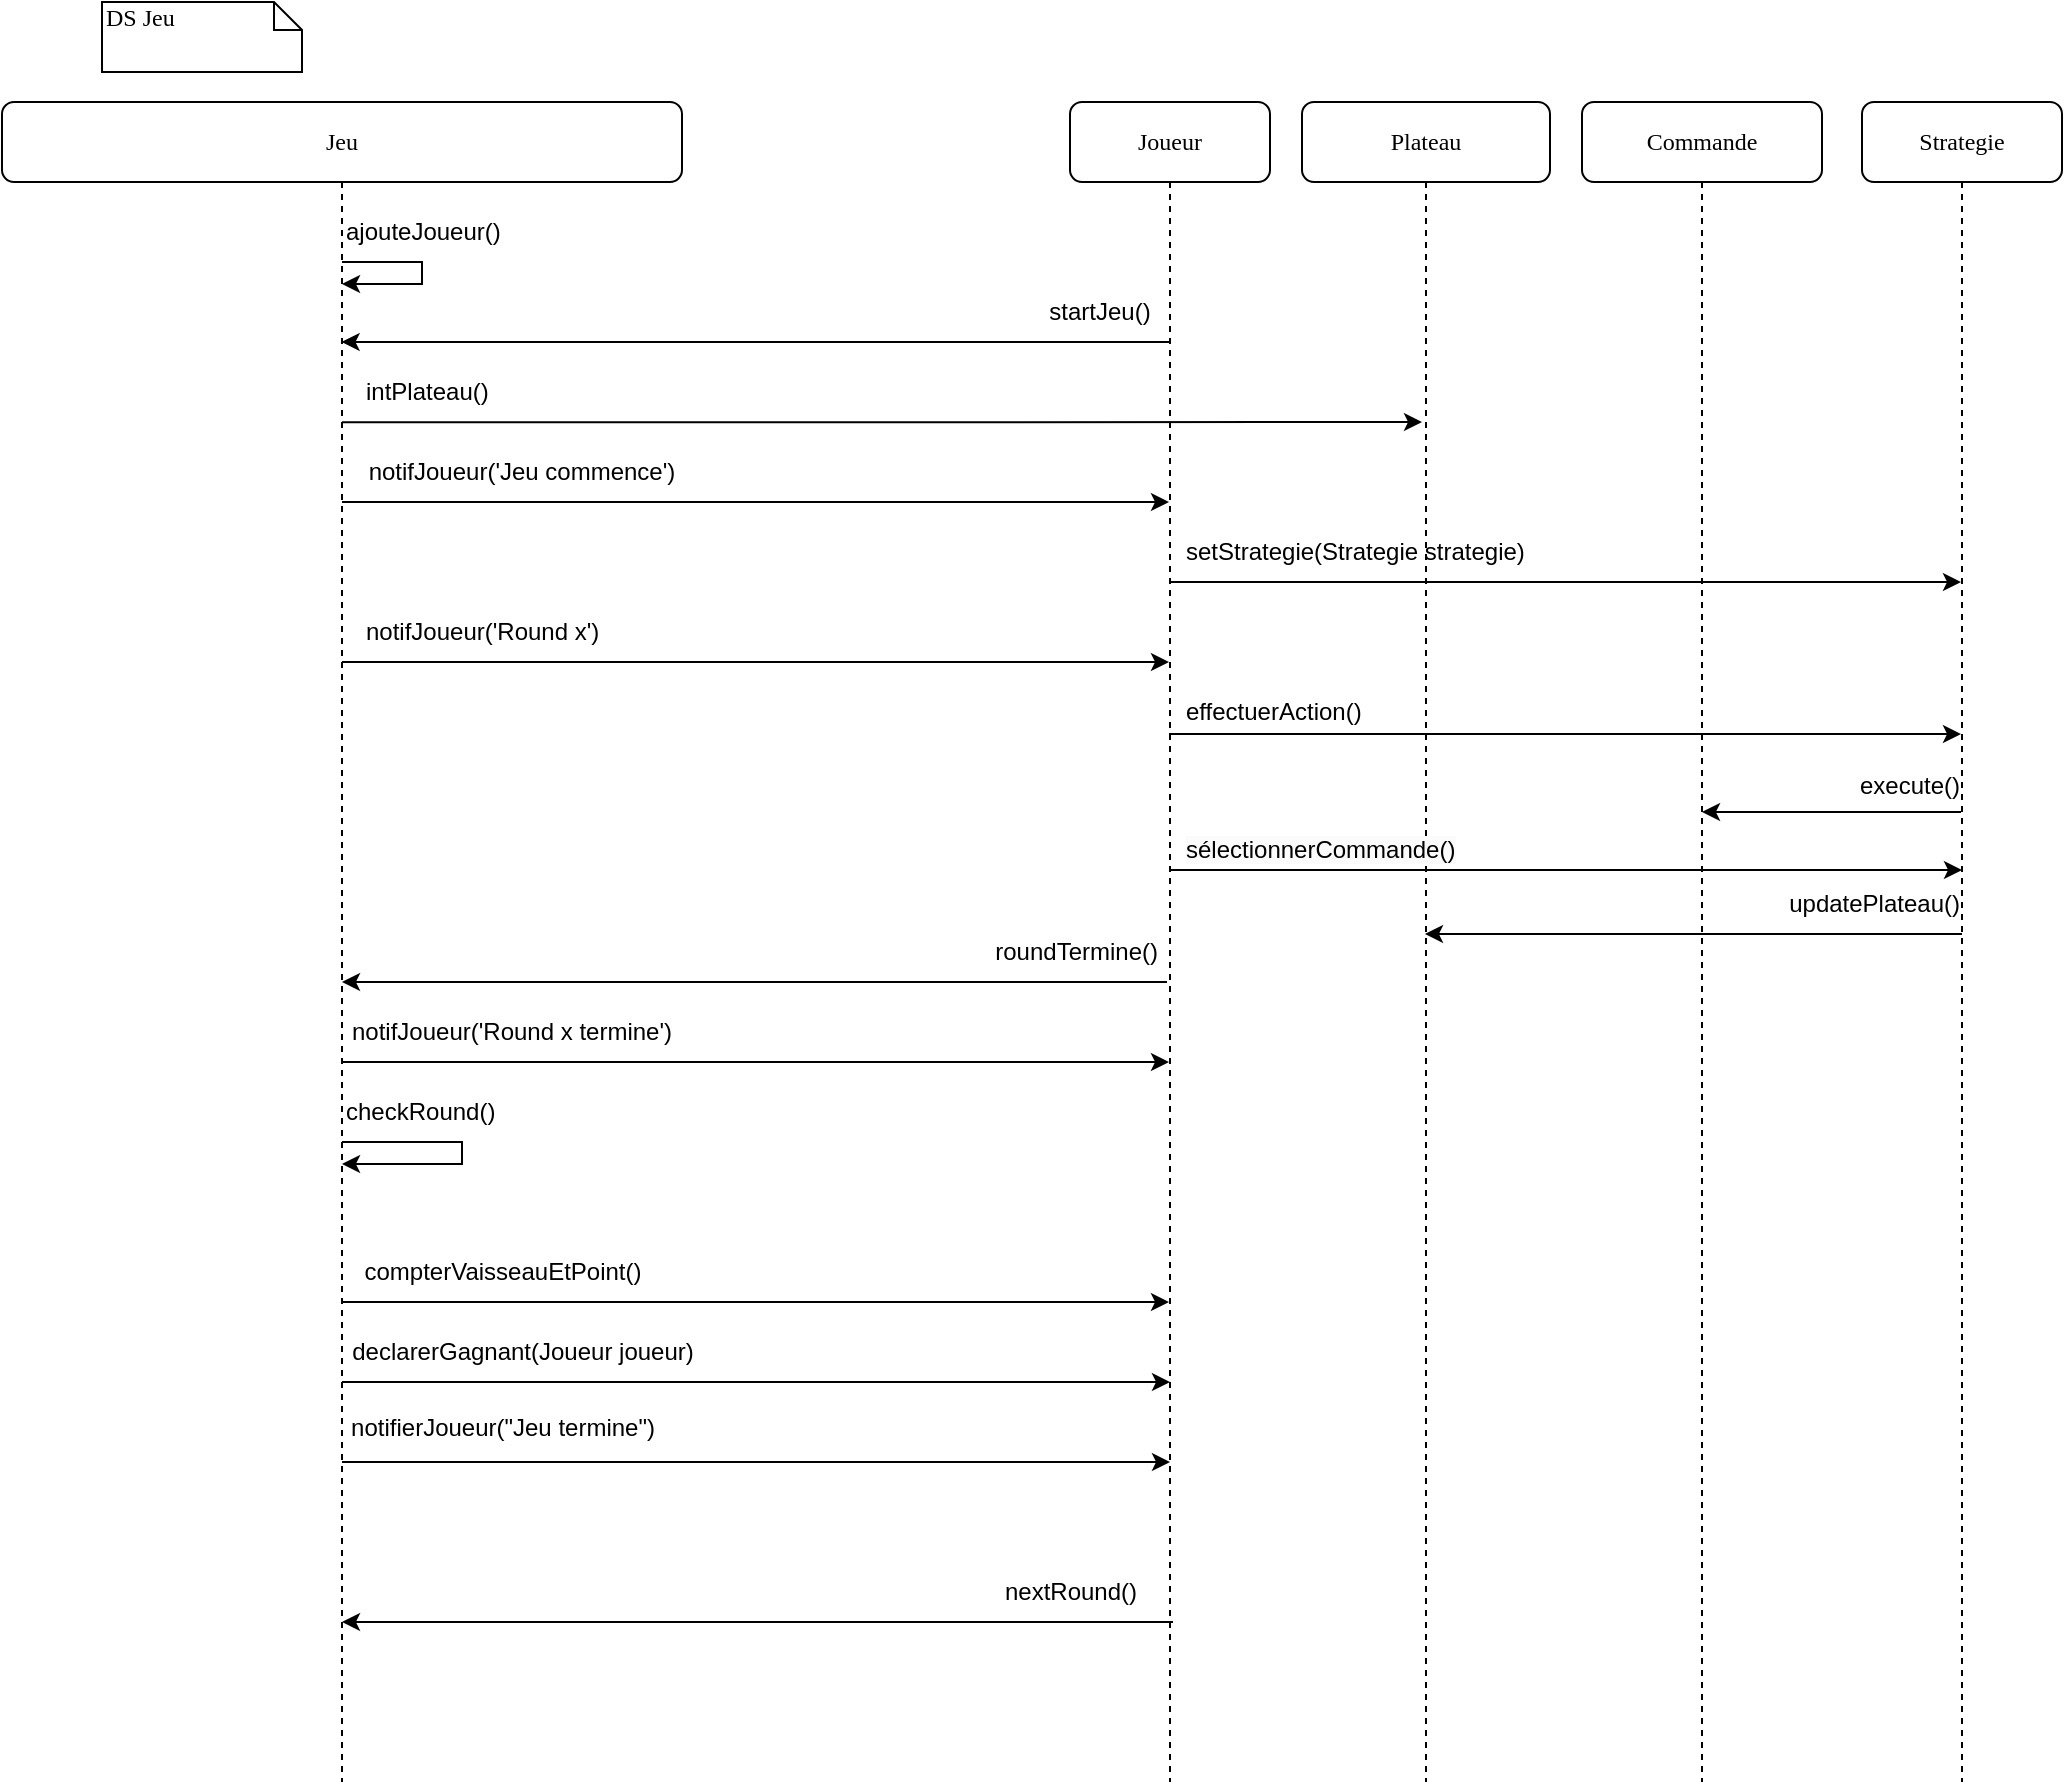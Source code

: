 <mxfile version="24.8.6" pages="4">
  <diagram id="GOBYNszB1U3yTuLzqTjS" name="Sequence de Jeu">
    <mxGraphModel dx="1434" dy="790" grid="1" gridSize="10" guides="1" tooltips="1" connect="1" arrows="1" fold="1" page="1" pageScale="1" pageWidth="827" pageHeight="1169" math="0" shadow="0">
      <root>
        <mxCell id="0" />
        <mxCell id="1" parent="0" />
        <mxCell id="cmcfjugnxGahEfA-Cg5z-1" value="Joueur" style="shape=umlLifeline;perimeter=lifelinePerimeter;whiteSpace=wrap;html=1;container=1;collapsible=0;recursiveResize=0;outlineConnect=0;rounded=1;shadow=0;comic=0;labelBackgroundColor=none;strokeWidth=1;fontFamily=Verdana;fontSize=12;align=center;" parent="1" vertex="1">
          <mxGeometry x="584" y="80" width="100" height="840" as="geometry" />
        </mxCell>
        <mxCell id="cmcfjugnxGahEfA-Cg5z-30" value="startJeu()" style="text;html=1;align=center;verticalAlign=middle;whiteSpace=wrap;rounded=0;" parent="cmcfjugnxGahEfA-Cg5z-1" vertex="1">
          <mxGeometry x="-15" y="90" width="60" height="30" as="geometry" />
        </mxCell>
        <mxCell id="cmcfjugnxGahEfA-Cg5z-62" value="" style="endArrow=classic;html=1;rounded=0;" parent="cmcfjugnxGahEfA-Cg5z-1" target="cmcfjugnxGahEfA-Cg5z-11" edge="1">
          <mxGeometry width="50" height="50" relative="1" as="geometry">
            <mxPoint x="48.5" y="440" as="sourcePoint" />
            <mxPoint x="-15" y="440" as="targetPoint" />
          </mxGeometry>
        </mxCell>
        <mxCell id="cmcfjugnxGahEfA-Cg5z-63" value="roundTermine()" style="text;html=1;align=right;verticalAlign=middle;resizable=0;points=[];autosize=1;strokeColor=none;fillColor=none;" parent="cmcfjugnxGahEfA-Cg5z-1" vertex="1">
          <mxGeometry x="-65" y="410" width="110" height="30" as="geometry" />
        </mxCell>
        <mxCell id="cmcfjugnxGahEfA-Cg5z-86" value="nextRound()" style="text;html=1;align=center;verticalAlign=middle;resizable=0;points=[];autosize=1;strokeColor=none;fillColor=none;" parent="cmcfjugnxGahEfA-Cg5z-1" vertex="1">
          <mxGeometry x="-45" y="730" width="90" height="30" as="geometry" />
        </mxCell>
        <mxCell id="cmcfjugnxGahEfA-Cg5z-3" value="Plateau" style="shape=umlLifeline;perimeter=lifelinePerimeter;whiteSpace=wrap;html=1;container=1;collapsible=0;recursiveResize=0;outlineConnect=0;rounded=1;shadow=0;comic=0;labelBackgroundColor=none;strokeWidth=1;fontFamily=Verdana;fontSize=12;align=center;" parent="1" vertex="1">
          <mxGeometry x="700" y="80" width="124" height="840" as="geometry" />
        </mxCell>
        <mxCell id="cmcfjugnxGahEfA-Cg5z-6" value="Commande" style="shape=umlLifeline;perimeter=lifelinePerimeter;whiteSpace=wrap;html=1;container=1;collapsible=0;recursiveResize=0;outlineConnect=0;rounded=1;shadow=0;comic=0;labelBackgroundColor=none;strokeWidth=1;fontFamily=Verdana;fontSize=12;align=center;" parent="1" vertex="1">
          <mxGeometry x="840" y="80" width="120" height="840" as="geometry" />
        </mxCell>
        <mxCell id="cmcfjugnxGahEfA-Cg5z-42" value="" style="endArrow=classic;html=1;rounded=0;" parent="cmcfjugnxGahEfA-Cg5z-6" target="cmcfjugnxGahEfA-Cg5z-8" edge="1">
          <mxGeometry width="50" height="50" relative="1" as="geometry">
            <mxPoint x="-205.496" y="240" as="sourcePoint" />
            <mxPoint x="185" y="240" as="targetPoint" />
            <Array as="points">
              <mxPoint x="25.5" y="240" />
            </Array>
          </mxGeometry>
        </mxCell>
        <mxCell id="cmcfjugnxGahEfA-Cg5z-8" value="Strategie" style="shape=umlLifeline;perimeter=lifelinePerimeter;whiteSpace=wrap;html=1;container=1;collapsible=0;recursiveResize=0;outlineConnect=0;rounded=1;shadow=0;comic=0;labelBackgroundColor=none;strokeWidth=1;fontFamily=Verdana;fontSize=12;align=center;" parent="1" vertex="1">
          <mxGeometry x="980" y="80" width="100" height="840" as="geometry" />
        </mxCell>
        <mxCell id="cmcfjugnxGahEfA-Cg5z-57" value="" style="endArrow=classic;html=1;rounded=0;" parent="cmcfjugnxGahEfA-Cg5z-8" edge="1">
          <mxGeometry width="50" height="50" relative="1" as="geometry">
            <mxPoint x="49.5" y="355" as="sourcePoint" />
            <mxPoint x="-80.0" y="355" as="targetPoint" />
          </mxGeometry>
        </mxCell>
        <mxCell id="cmcfjugnxGahEfA-Cg5z-58" value="&lt;div align=&quot;right&quot;&gt;execute()&lt;/div&gt;" style="text;html=1;align=right;verticalAlign=middle;resizable=0;points=[];autosize=1;strokeColor=none;fillColor=none;" parent="cmcfjugnxGahEfA-Cg5z-8" vertex="1">
          <mxGeometry x="-20" y="327" width="70" height="30" as="geometry" />
        </mxCell>
        <mxCell id="cmcfjugnxGahEfA-Cg5z-60" value="" style="endArrow=classic;html=1;rounded=0;" parent="cmcfjugnxGahEfA-Cg5z-8" edge="1">
          <mxGeometry width="50" height="50" relative="1" as="geometry">
            <mxPoint x="50" y="416" as="sourcePoint" />
            <mxPoint x="-218.5" y="416" as="targetPoint" />
          </mxGeometry>
        </mxCell>
        <mxCell id="cmcfjugnxGahEfA-Cg5z-61" value="&lt;div align=&quot;right&quot;&gt;updatePlateau()&lt;/div&gt;" style="text;html=1;align=right;verticalAlign=middle;resizable=0;points=[];autosize=1;strokeColor=none;fillColor=none;" parent="cmcfjugnxGahEfA-Cg5z-8" vertex="1">
          <mxGeometry x="-60" y="386" width="110" height="30" as="geometry" />
        </mxCell>
        <mxCell id="cmcfjugnxGahEfA-Cg5z-11" value="Jeu" style="shape=umlLifeline;perimeter=lifelinePerimeter;whiteSpace=wrap;html=1;container=1;collapsible=0;recursiveResize=0;outlineConnect=0;rounded=1;shadow=0;comic=0;labelBackgroundColor=none;strokeWidth=1;fontFamily=Verdana;fontSize=12;align=center;" parent="1" vertex="1">
          <mxGeometry x="50" y="80" width="340" height="840" as="geometry" />
        </mxCell>
        <mxCell id="cmcfjugnxGahEfA-Cg5z-37" value="&lt;div align=&quot;left&quot;&gt;intPlateau()&lt;/div&gt;" style="text;html=1;align=left;verticalAlign=middle;whiteSpace=wrap;rounded=0;" parent="cmcfjugnxGahEfA-Cg5z-11" vertex="1">
          <mxGeometry x="180" y="130" width="60" height="30" as="geometry" />
        </mxCell>
        <mxCell id="cmcfjugnxGahEfA-Cg5z-14" value="&lt;div align=&quot;left&quot;&gt;ajouteJoueur()&lt;/div&gt;" style="text;html=1;align=left;verticalAlign=middle;whiteSpace=wrap;rounded=0;" parent="cmcfjugnxGahEfA-Cg5z-11" vertex="1">
          <mxGeometry x="170" y="50" width="60" height="30" as="geometry" />
        </mxCell>
        <mxCell id="cmcfjugnxGahEfA-Cg5z-72" value="&lt;div align=&quot;left&quot;&gt;checkRound()&lt;/div&gt;" style="text;html=1;align=left;verticalAlign=middle;whiteSpace=wrap;rounded=0;" parent="cmcfjugnxGahEfA-Cg5z-11" vertex="1">
          <mxGeometry x="170" y="490" width="60" height="30" as="geometry" />
        </mxCell>
        <mxCell id="cmcfjugnxGahEfA-Cg5z-73" value="" style="endArrow=classic;html=1;rounded=0;exitX=0;exitY=1;exitDx=0;exitDy=0;" parent="cmcfjugnxGahEfA-Cg5z-11" source="cmcfjugnxGahEfA-Cg5z-72" edge="1">
          <mxGeometry width="50" height="50" relative="1" as="geometry">
            <mxPoint x="197.394" y="520" as="sourcePoint" />
            <mxPoint x="170" y="531" as="targetPoint" />
            <Array as="points">
              <mxPoint x="230" y="520" />
              <mxPoint x="230" y="531" />
            </Array>
          </mxGeometry>
        </mxCell>
        <mxCell id="cmcfjugnxGahEfA-Cg5z-75" value="compterVaisseauEtPoint()" style="text;html=1;align=center;verticalAlign=middle;resizable=0;points=[];autosize=1;strokeColor=none;fillColor=none;" parent="cmcfjugnxGahEfA-Cg5z-11" vertex="1">
          <mxGeometry x="170" y="570" width="160" height="30" as="geometry" />
        </mxCell>
        <mxCell id="cmcfjugnxGahEfA-Cg5z-77" value="declarerGagnant(Joueur joueur)" style="text;html=1;align=center;verticalAlign=middle;resizable=0;points=[];autosize=1;strokeColor=none;fillColor=none;" parent="cmcfjugnxGahEfA-Cg5z-11" vertex="1">
          <mxGeometry x="160" y="610" width="200" height="30" as="geometry" />
        </mxCell>
        <mxCell id="cmcfjugnxGahEfA-Cg5z-81" value="notifierJoueur(&quot;Jeu termine&quot;)" style="text;html=1;align=center;verticalAlign=middle;resizable=0;points=[];autosize=1;strokeColor=none;fillColor=none;" parent="cmcfjugnxGahEfA-Cg5z-11" vertex="1">
          <mxGeometry x="160" y="648" width="180" height="30" as="geometry" />
        </mxCell>
        <mxCell id="cmcfjugnxGahEfA-Cg5z-19" value="DS Jeu" style="shape=note;whiteSpace=wrap;html=1;size=14;verticalAlign=top;align=left;spacingTop=-6;rounded=0;shadow=0;comic=0;labelBackgroundColor=none;strokeWidth=1;fontFamily=Verdana;fontSize=12" parent="1" vertex="1">
          <mxGeometry x="100" y="30" width="100" height="35" as="geometry" />
        </mxCell>
        <mxCell id="cmcfjugnxGahEfA-Cg5z-29" value="" style="endArrow=classic;html=1;rounded=0;" parent="1" edge="1">
          <mxGeometry width="50" height="50" relative="1" as="geometry">
            <mxPoint x="633.5" y="200" as="sourcePoint" />
            <mxPoint x="219.81" y="200" as="targetPoint" />
          </mxGeometry>
        </mxCell>
        <mxCell id="cmcfjugnxGahEfA-Cg5z-36" value="" style="endArrow=classic;html=1;rounded=0;" parent="1" source="cmcfjugnxGahEfA-Cg5z-11" edge="1">
          <mxGeometry width="50" height="50" relative="1" as="geometry">
            <mxPoint x="225.0" y="240.0" as="sourcePoint" />
            <mxPoint x="760" y="240" as="targetPoint" />
            <Array as="points">
              <mxPoint x="229.37" y="240.15" />
              <mxPoint x="379.37" y="240.15" />
            </Array>
          </mxGeometry>
        </mxCell>
        <mxCell id="cmcfjugnxGahEfA-Cg5z-39" value="" style="endArrow=classic;html=1;rounded=0;exitX=1.183;exitY=0.176;exitDx=0;exitDy=0;exitPerimeter=0;" parent="1" target="cmcfjugnxGahEfA-Cg5z-1" edge="1">
          <mxGeometry width="50" height="50" relative="1" as="geometry">
            <mxPoint x="220.0" y="280.0" as="sourcePoint" />
            <mxPoint x="628.5" y="280" as="targetPoint" />
          </mxGeometry>
        </mxCell>
        <mxCell id="cmcfjugnxGahEfA-Cg5z-44" value="" style="endArrow=classic;html=1;rounded=0;" parent="1" target="cmcfjugnxGahEfA-Cg5z-1" edge="1">
          <mxGeometry width="50" height="50" relative="1" as="geometry">
            <mxPoint x="220" y="360" as="sourcePoint" />
            <mxPoint x="623.5" y="360" as="targetPoint" />
            <Array as="points">
              <mxPoint x="392" y="360" />
            </Array>
          </mxGeometry>
        </mxCell>
        <mxCell id="cmcfjugnxGahEfA-Cg5z-51" value="&lt;div align=&quot;left&quot;&gt;notifJoueur(&#39;Round x&#39;)&lt;/div&gt;" style="text;html=1;align=left;verticalAlign=middle;whiteSpace=wrap;rounded=0;" parent="1" vertex="1">
          <mxGeometry x="230" y="330" width="170" height="30" as="geometry" />
        </mxCell>
        <mxCell id="cmcfjugnxGahEfA-Cg5z-40" value="notifJoueur(&#39;Jeu commence&#39;)" style="text;html=1;align=center;verticalAlign=middle;whiteSpace=wrap;rounded=0;" parent="1" vertex="1">
          <mxGeometry x="225" y="250" width="170" height="30" as="geometry" />
        </mxCell>
        <mxCell id="cmcfjugnxGahEfA-Cg5z-43" value="&lt;div align=&quot;left&quot;&gt;setStrategie(Strategie strategie)&lt;/div&gt;" style="text;html=1;align=left;verticalAlign=middle;resizable=0;points=[];autosize=1;strokeColor=none;fillColor=none;" parent="1" vertex="1">
          <mxGeometry x="640" y="290" width="200" height="30" as="geometry" />
        </mxCell>
        <mxCell id="cmcfjugnxGahEfA-Cg5z-55" value="" style="endArrow=classic;html=1;rounded=0;" parent="1" edge="1">
          <mxGeometry width="50" height="50" relative="1" as="geometry">
            <mxPoint x="633.5" y="396" as="sourcePoint" />
            <mxPoint x="1029.5" y="396" as="targetPoint" />
            <Array as="points">
              <mxPoint x="840" y="396" />
            </Array>
          </mxGeometry>
        </mxCell>
        <mxCell id="cmcfjugnxGahEfA-Cg5z-13" value="" style="endArrow=classic;html=1;rounded=0;" parent="1" source="cmcfjugnxGahEfA-Cg5z-11" target="cmcfjugnxGahEfA-Cg5z-11" edge="1">
          <mxGeometry width="50" height="50" relative="1" as="geometry">
            <mxPoint x="225.4" y="160.45" as="sourcePoint" />
            <mxPoint x="225.15" y="170.8" as="targetPoint" />
            <Array as="points">
              <mxPoint x="260" y="160" />
              <mxPoint x="260" y="171" />
            </Array>
          </mxGeometry>
        </mxCell>
        <mxCell id="cmcfjugnxGahEfA-Cg5z-56" value="effectuerAction()" style="text;html=1;align=left;verticalAlign=middle;resizable=0;points=[];autosize=1;strokeColor=none;fillColor=none;" parent="1" vertex="1">
          <mxGeometry x="640" y="370" width="110" height="30" as="geometry" />
        </mxCell>
        <mxCell id="cmcfjugnxGahEfA-Cg5z-64" value="" style="endArrow=classic;html=1;rounded=0;" parent="1" target="cmcfjugnxGahEfA-Cg5z-1" edge="1">
          <mxGeometry width="50" height="50" relative="1" as="geometry">
            <mxPoint x="219.548" y="560" as="sourcePoint" />
            <mxPoint x="520" y="560" as="targetPoint" />
          </mxGeometry>
        </mxCell>
        <mxCell id="cmcfjugnxGahEfA-Cg5z-65" value="notifJoueur(&#39;Round x termine&#39;)" style="text;html=1;align=center;verticalAlign=middle;whiteSpace=wrap;rounded=0;" parent="1" vertex="1">
          <mxGeometry x="220" y="530" width="170" height="30" as="geometry" />
        </mxCell>
        <mxCell id="cmcfjugnxGahEfA-Cg5z-74" value="" style="endArrow=classic;html=1;rounded=0;" parent="1" source="cmcfjugnxGahEfA-Cg5z-11" target="cmcfjugnxGahEfA-Cg5z-1" edge="1">
          <mxGeometry width="50" height="50" relative="1" as="geometry">
            <mxPoint x="220.001" y="640" as="sourcePoint" />
            <mxPoint x="510.41" y="640" as="targetPoint" />
            <Array as="points">
              <mxPoint x="430" y="680" />
            </Array>
          </mxGeometry>
        </mxCell>
        <mxCell id="cmcfjugnxGahEfA-Cg5z-79" value="" style="endArrow=classic;html=1;rounded=0;" parent="1" edge="1">
          <mxGeometry width="50" height="50" relative="1" as="geometry">
            <mxPoint x="220" y="760" as="sourcePoint" />
            <mxPoint x="634" y="760" as="targetPoint" />
            <Array as="points">
              <mxPoint x="430" y="760" />
            </Array>
          </mxGeometry>
        </mxCell>
        <mxCell id="cmcfjugnxGahEfA-Cg5z-82" value="" style="endArrow=classic;html=1;rounded=0;" parent="1" edge="1">
          <mxGeometry width="50" height="50" relative="1" as="geometry">
            <mxPoint x="220" y="720" as="sourcePoint" />
            <mxPoint x="634" y="720" as="targetPoint" />
            <Array as="points">
              <mxPoint x="430" y="720" />
            </Array>
          </mxGeometry>
        </mxCell>
        <mxCell id="cmcfjugnxGahEfA-Cg5z-85" value="" style="endArrow=classic;html=1;rounded=0;" parent="1" edge="1">
          <mxGeometry width="50" height="50" relative="1" as="geometry">
            <mxPoint x="635.5" y="840" as="sourcePoint" />
            <mxPoint x="220" y="840" as="targetPoint" />
          </mxGeometry>
        </mxCell>
        <mxCell id="8P8oPdfcBnkwwPA9kMRA-1" value="" style="endArrow=classic;html=1;rounded=0;" parent="1" edge="1">
          <mxGeometry width="50" height="50" relative="1" as="geometry">
            <mxPoint x="634" y="464" as="sourcePoint" />
            <mxPoint x="1030" y="464" as="targetPoint" />
            <Array as="points">
              <mxPoint x="840" y="464" />
            </Array>
          </mxGeometry>
        </mxCell>
        <mxCell id="8P8oPdfcBnkwwPA9kMRA-2" value="&lt;span style=&quot;color: rgb(0, 0, 0); font-family: Arial, sans-serif; font-size: 12px; font-style: normal; font-variant-ligatures: normal; font-variant-caps: normal; font-weight: 400; letter-spacing: normal; orphans: 2; text-align: left; text-indent: 0px; text-transform: none; widows: 2; word-spacing: 0px; -webkit-text-stroke-width: 0px; caret-color: rgb(0, 0, 0); white-space: pre-wrap; background-color: rgb(251, 251, 251); text-decoration-thickness: initial; text-decoration-style: initial; text-decoration-color: initial; display: inline !important; float: none;&quot;&gt;sélectionnerCommande()&lt;/span&gt;" style="text;whiteSpace=wrap;html=1;" parent="1" vertex="1">
          <mxGeometry x="640" y="440" width="170" height="40" as="geometry" />
        </mxCell>
      </root>
    </mxGraphModel>
  </diagram>
  <diagram name="Expansion" id="13e1069c-82ec-6db2-03f1-153e76fe0fe0">
    <mxGraphModel dx="1274" dy="695" grid="1" gridSize="10" guides="1" tooltips="1" connect="1" arrows="1" fold="1" page="1" pageScale="1" pageWidth="1100" pageHeight="850" background="none" math="0" shadow="0">
      <root>
        <mxCell id="0" />
        <mxCell id="1" parent="0" />
        <mxCell id="7baba1c4bc27f4b0-2" value="Joueur" style="shape=umlLifeline;perimeter=lifelinePerimeter;whiteSpace=wrap;html=1;container=1;collapsible=0;recursiveResize=0;outlineConnect=0;rounded=1;shadow=0;comic=0;labelBackgroundColor=none;strokeWidth=1;fontFamily=Verdana;fontSize=12;align=center;" parent="1" vertex="1">
          <mxGeometry x="240" y="80" width="100" height="580" as="geometry" />
        </mxCell>
        <mxCell id="pBWKFKPdrIOcsD4T24FC-1" value="executer()" style="html=1;verticalAlign=bottom;endArrow=block;labelBackgroundColor=none;fontFamily=Verdana;fontSize=12;edgeStyle=elbowEdgeStyle;elbow=vertical;" parent="7baba1c4bc27f4b0-2" edge="1">
          <mxGeometry relative="1" as="geometry">
            <mxPoint x="-87.571" y="80" as="sourcePoint" />
            <mxPoint x="209.5" y="80" as="targetPoint" />
          </mxGeometry>
        </mxCell>
        <mxCell id="7baba1c4bc27f4b0-3" value="CommandeExpansion" style="shape=umlLifeline;perimeter=lifelinePerimeter;whiteSpace=wrap;html=1;container=1;collapsible=0;recursiveResize=0;outlineConnect=0;rounded=1;shadow=0;comic=0;labelBackgroundColor=none;strokeWidth=1;fontFamily=Verdana;fontSize=12;align=center;" parent="1" vertex="1">
          <mxGeometry x="400" y="80" width="100" height="580" as="geometry" />
        </mxCell>
        <mxCell id="VWgcsKf3dtUbkFCGwrCM-2" value="" style="endArrow=classic;html=1;rounded=0;" parent="7baba1c4bc27f4b0-3" target="7baba1c4bc27f4b0-2" edge="1">
          <mxGeometry width="50" height="50" relative="1" as="geometry">
            <mxPoint x="50" y="120" as="sourcePoint" />
            <mxPoint x="-99.5" y="120" as="targetPoint" />
          </mxGeometry>
        </mxCell>
        <mxCell id="VOA0hQsN5yzzyJMt8u6t-1" value="" style="endArrow=classic;html=1;rounded=0;" parent="7baba1c4bc27f4b0-3" edge="1">
          <mxGeometry width="50" height="50" relative="1" as="geometry">
            <mxPoint x="49.5" y="240" as="sourcePoint" />
            <mxPoint x="-110.071" y="240" as="targetPoint" />
          </mxGeometry>
        </mxCell>
        <mxCell id="7baba1c4bc27f4b0-20" value="deplacerVers(vaisseau,secteurCible)" style="html=1;verticalAlign=bottom;endArrow=block;labelBackgroundColor=none;fontFamily=Verdana;fontSize=12;edgeStyle=elbowEdgeStyle;elbow=vertical;" parent="7baba1c4bc27f4b0-3" source="7baba1c4bc27f4b0-2" edge="1">
          <mxGeometry x="0.036" y="-3" relative="1" as="geometry">
            <mxPoint x="50.167" y="280" as="sourcePoint" />
            <mxPoint x="469.5" y="280" as="targetPoint" />
            <mxPoint as="offset" />
            <Array as="points">
              <mxPoint x="430" y="280" />
              <mxPoint x="420" y="260" />
              <mxPoint x="270" y="230" />
            </Array>
          </mxGeometry>
        </mxCell>
        <mxCell id="7baba1c4bc27f4b0-4" value="Plateau" style="shape=umlLifeline;perimeter=lifelinePerimeter;whiteSpace=wrap;html=1;container=1;collapsible=0;recursiveResize=0;outlineConnect=0;rounded=1;shadow=0;comic=0;labelBackgroundColor=none;strokeWidth=1;fontFamily=Verdana;fontSize=12;align=center;" parent="1" vertex="1">
          <mxGeometry x="540" y="80" width="100" height="580" as="geometry" />
        </mxCell>
        <mxCell id="VWgcsKf3dtUbkFCGwrCM-8" value="&lt;span style=&quot;color: rgb(0, 0, 0); font-family: Verdana; font-size: 12px; font-style: normal; font-variant-ligatures: normal; font-variant-caps: normal; font-weight: 400; letter-spacing: normal; orphans: 2; text-align: center; text-indent: 0px; text-transform: none; widows: 2; word-spacing: 0px; -webkit-text-stroke-width: 0px; white-space: nowrap; background-color: rgb(251, 251, 251); text-decoration-thickness: initial; text-decoration-style: initial; text-decoration-color: initial; display: inline !important; float: none;&quot;&gt;retourDisponibilité()&lt;/span&gt;" style="text;whiteSpace=wrap;html=1;" parent="7baba1c4bc27f4b0-4" vertex="1">
          <mxGeometry x="-81" y="170" width="131" height="30" as="geometry" />
        </mxCell>
        <mxCell id="7baba1c4bc27f4b0-5" value="Vaisseau" style="shape=umlLifeline;perimeter=lifelinePerimeter;whiteSpace=wrap;html=1;container=1;collapsible=0;recursiveResize=0;outlineConnect=0;rounded=1;shadow=0;comic=0;labelBackgroundColor=none;strokeWidth=1;fontFamily=Verdana;fontSize=12;align=center;" parent="1" vertex="1">
          <mxGeometry x="680" y="80" width="100" height="580" as="geometry" />
        </mxCell>
        <mxCell id="7baba1c4bc27f4b0-6" value="Secteur" style="shape=umlLifeline;perimeter=lifelinePerimeter;whiteSpace=wrap;html=1;container=1;collapsible=0;recursiveResize=0;outlineConnect=0;rounded=1;shadow=0;comic=0;labelBackgroundColor=none;strokeWidth=1;fontFamily=Verdana;fontSize=12;align=center;" parent="1" vertex="1">
          <mxGeometry x="820" y="80" width="100" height="580" as="geometry" />
        </mxCell>
        <mxCell id="7baba1c4bc27f4b0-8" value="Jeu" style="shape=umlLifeline;perimeter=lifelinePerimeter;whiteSpace=wrap;html=1;container=1;collapsible=0;recursiveResize=0;outlineConnect=0;rounded=1;shadow=0;comic=0;labelBackgroundColor=none;strokeWidth=1;fontFamily=Verdana;fontSize=12;align=center;" parent="1" vertex="1">
          <mxGeometry x="100" y="80" width="105" height="580" as="geometry" />
        </mxCell>
        <mxCell id="7baba1c4bc27f4b0-23" value="finTour()" style="html=1;verticalAlign=bottom;endArrow=block;labelBackgroundColor=none;fontFamily=Verdana;fontSize=12;entryX=-0.2;entryY=0.861;entryDx=0;entryDy=0;entryPerimeter=0;" parent="1" edge="1">
          <mxGeometry relative="1" as="geometry">
            <mxPoint x="155" y="490.0" as="sourcePoint" />
            <mxPoint x="283" y="489.96" as="targetPoint" />
          </mxGeometry>
        </mxCell>
        <mxCell id="7baba1c4bc27f4b0-40" value="CommandeExpansion" style="shape=note;whiteSpace=wrap;html=1;size=14;verticalAlign=top;align=left;spacingTop=-6;rounded=0;shadow=0;comic=0;labelBackgroundColor=none;strokeWidth=1;fontFamily=Verdana;fontSize=12" parent="1" vertex="1">
          <mxGeometry x="100" y="30" width="100" height="35" as="geometry" />
        </mxCell>
        <mxCell id="VWgcsKf3dtUbkFCGwrCM-15" value="&lt;span style=&quot;color: rgb(0, 0, 0); font-family: Verdana; font-size: 12px; font-style: normal; font-variant-ligatures: normal; font-variant-caps: normal; font-weight: 400; letter-spacing: normal; orphans: 2; text-align: center; text-indent: 0px; text-transform: none; widows: 2; word-spacing: 0px; -webkit-text-stroke-width: 0px; white-space: nowrap; background-color: rgb(251, 251, 251); text-decoration-thickness: initial; text-decoration-style: initial; text-decoration-color: initial; display: inline !important; float: none;&quot;&gt;occuper(secteur, joueur)&lt;/span&gt;" style="text;whiteSpace=wrap;html=1;" parent="1" vertex="1">
          <mxGeometry x="730" y="450" width="170" height="30" as="geometry" />
        </mxCell>
        <mxCell id="VWgcsKf3dtUbkFCGwrCM-3" value="&lt;span style=&quot;color: rgb(0, 0, 0); font-family: Verdana; font-size: 12px; font-style: normal; font-variant-ligatures: normal; font-variant-caps: normal; font-weight: 400; letter-spacing: normal; orphans: 2; text-align: center; text-indent: 0px; text-transform: none; widows: 2; word-spacing: 0px; -webkit-text-stroke-width: 0px; white-space: nowrap; background-color: rgb(251, 251, 251); text-decoration-thickness: initial; text-decoration-style: initial; text-decoration-color: initial; display: inline !important; float: none;&quot;&gt;getSecteurCible()&lt;/span&gt;" style="text;whiteSpace=wrap;html=1;" parent="1" vertex="1">
          <mxGeometry x="310" y="170" width="100" height="30" as="geometry" />
        </mxCell>
        <mxCell id="7baba1c4bc27f4b0-17" value="vérifierDisponibilité(secteur)" style="html=1;verticalAlign=bottom;endArrow=block;labelBackgroundColor=none;fontFamily=Verdana;fontSize=12;edgeStyle=elbowEdgeStyle;elbow=vertical;" parent="1" source="7baba1c4bc27f4b0-2" target="7baba1c4bc27f4b0-4" edge="1">
          <mxGeometry x="0.004" relative="1" as="geometry">
            <mxPoint x="450" y="240" as="sourcePoint" />
            <Array as="points">
              <mxPoint x="455" y="240" />
            </Array>
            <mxPoint x="580" y="240" as="targetPoint" />
            <mxPoint as="offset" />
          </mxGeometry>
        </mxCell>
        <mxCell id="VWgcsKf3dtUbkFCGwrCM-6" value="" style="endArrow=classic;html=1;rounded=0;entryX=0.8;entryY=0.755;entryDx=0;entryDy=0;entryPerimeter=0;" parent="1" source="7baba1c4bc27f4b0-4" edge="1">
          <mxGeometry width="50" height="50" relative="1" as="geometry">
            <mxPoint x="582" y="280" as="sourcePoint" />
            <mxPoint x="450" y="281.0" as="targetPoint" />
          </mxGeometry>
        </mxCell>
        <mxCell id="VOA0hQsN5yzzyJMt8u6t-2" value="&lt;div align=&quot;center&quot;&gt;getVaisseau(secteur, secteurCible)&lt;/div&gt;" style="text;whiteSpace=wrap;html=1;align=center;" parent="1" vertex="1">
          <mxGeometry x="320" y="280" width="100" height="40" as="geometry" />
        </mxCell>
        <mxCell id="VWgcsKf3dtUbkFCGwrCM-14" value="" style="endArrow=classic;html=1;rounded=0;" parent="1" target="7baba1c4bc27f4b0-5" edge="1">
          <mxGeometry width="50" height="50" relative="1" as="geometry">
            <mxPoint x="730" y="400" as="sourcePoint" />
            <mxPoint x="800" y="440" as="targetPoint" />
            <Array as="points">
              <mxPoint x="780" y="400" />
              <mxPoint x="780" y="420" />
            </Array>
          </mxGeometry>
        </mxCell>
        <mxCell id="VOA0hQsN5yzzyJMt8u6t-4" value="updateVaisseau()" style="text;html=1;align=center;verticalAlign=middle;resizable=0;points=[];autosize=1;strokeColor=none;fillColor=none;" parent="1" vertex="1">
          <mxGeometry x="720" y="378" width="120" height="30" as="geometry" />
        </mxCell>
        <mxCell id="VOA0hQsN5yzzyJMt8u6t-5" value="" style="endArrow=classic;html=1;rounded=0;entryX=0.838;entryY=1.013;entryDx=0;entryDy=0;entryPerimeter=0;" parent="1" target="VWgcsKf3dtUbkFCGwrCM-15" edge="1">
          <mxGeometry width="50" height="50" relative="1" as="geometry">
            <mxPoint x="730.0" y="480" as="sourcePoint" />
            <mxPoint x="809.9" y="480" as="targetPoint" />
          </mxGeometry>
        </mxCell>
      </root>
    </mxGraphModel>
  </diagram>
  <diagram name="Exploration" id="DL81wotuPVP9I6vCO8lI">
    <mxGraphModel dx="1514" dy="695" grid="1" gridSize="10" guides="1" tooltips="1" connect="1" arrows="1" fold="1" page="1" pageScale="1" pageWidth="1100" pageHeight="850" background="none" math="0" shadow="0">
      <root>
        <mxCell id="rhuzTGTrT7Le7hbzART0-0" />
        <mxCell id="rhuzTGTrT7Le7hbzART0-1" parent="rhuzTGTrT7Le7hbzART0-0" />
        <mxCell id="rhuzTGTrT7Le7hbzART0-2" value="Joueur" style="shape=umlLifeline;perimeter=lifelinePerimeter;whiteSpace=wrap;html=1;container=1;collapsible=0;recursiveResize=0;outlineConnect=0;rounded=1;shadow=0;comic=0;labelBackgroundColor=none;strokeWidth=1;fontFamily=Verdana;fontSize=12;align=center;" parent="rhuzTGTrT7Le7hbzART0-1" vertex="1">
          <mxGeometry x="240" y="80" width="100" height="710" as="geometry" />
        </mxCell>
        <mxCell id="rhuzTGTrT7Le7hbzART0-4" value="CommandeExploration" style="shape=umlLifeline;perimeter=lifelinePerimeter;whiteSpace=wrap;html=1;container=1;collapsible=0;recursiveResize=0;outlineConnect=0;rounded=1;shadow=0;comic=0;labelBackgroundColor=none;strokeWidth=1;fontFamily=Verdana;fontSize=12;align=center;" parent="rhuzTGTrT7Le7hbzART0-1" vertex="1">
          <mxGeometry x="400" y="80" width="100" height="700" as="geometry" />
        </mxCell>
        <mxCell id="rhuzTGTrT7Le7hbzART0-7" value="Plateau" style="shape=umlLifeline;perimeter=lifelinePerimeter;whiteSpace=wrap;html=1;container=1;collapsible=0;recursiveResize=0;outlineConnect=0;rounded=1;shadow=0;comic=0;labelBackgroundColor=none;strokeWidth=1;fontFamily=Verdana;fontSize=12;align=center;" parent="rhuzTGTrT7Le7hbzART0-1" vertex="1">
          <mxGeometry x="540" y="80" width="100" height="700" as="geometry" />
        </mxCell>
        <mxCell id="rhuzTGTrT7Le7hbzART0-9" value="Vaisseau" style="shape=umlLifeline;perimeter=lifelinePerimeter;whiteSpace=wrap;html=1;container=1;collapsible=0;recursiveResize=0;outlineConnect=0;rounded=1;shadow=0;comic=0;labelBackgroundColor=none;strokeWidth=1;fontFamily=Verdana;fontSize=12;align=center;" parent="rhuzTGTrT7Le7hbzART0-1" vertex="1">
          <mxGeometry x="680" y="80" width="100" height="690" as="geometry" />
        </mxCell>
        <mxCell id="rhuzTGTrT7Le7hbzART0-11" value="Secteur" style="shape=umlLifeline;perimeter=lifelinePerimeter;whiteSpace=wrap;html=1;container=1;collapsible=0;recursiveResize=0;outlineConnect=0;rounded=1;shadow=0;comic=0;labelBackgroundColor=none;strokeWidth=1;fontFamily=Verdana;fontSize=12;align=center;" parent="rhuzTGTrT7Le7hbzART0-1" vertex="1">
          <mxGeometry x="820" y="80" width="100" height="690" as="geometry" />
        </mxCell>
        <mxCell id="yTwoDWNSlogbJeXiI8xF-1" value="vérifierDispo()" style="html=1;verticalAlign=bottom;endArrow=block;labelBackgroundColor=none;fontFamily=Verdana;fontSize=12;edgeStyle=elbowEdgeStyle;elbow=vertical;" parent="rhuzTGTrT7Le7hbzART0-11" source="rhuzTGTrT7Le7hbzART0-4" edge="1">
          <mxGeometry relative="1" as="geometry">
            <mxPoint x="-360" y="273" as="sourcePoint" />
            <Array as="points" />
            <mxPoint x="45" y="273" as="targetPoint" />
            <mxPoint as="offset" />
          </mxGeometry>
        </mxCell>
        <mxCell id="rhuzTGTrT7Le7hbzART0-13" value="Jeu" style="shape=umlLifeline;perimeter=lifelinePerimeter;whiteSpace=wrap;html=1;container=1;collapsible=0;recursiveResize=0;outlineConnect=0;rounded=1;shadow=0;comic=0;labelBackgroundColor=none;strokeWidth=1;fontFamily=Verdana;fontSize=12;align=center;" parent="rhuzTGTrT7Le7hbzART0-1" vertex="1">
          <mxGeometry x="100" y="80" width="110" height="710" as="geometry" />
        </mxCell>
        <mxCell id="k5VnzuKjpJN4ic_pI547-0" value="" style="endArrow=classic;html=1;rounded=0;" parent="rhuzTGTrT7Le7hbzART0-13" edge="1">
          <mxGeometry width="50" height="50" relative="1" as="geometry">
            <mxPoint x="50.1" y="640" as="sourcePoint" />
            <mxPoint x="50.1" y="670" as="targetPoint" />
            <Array as="points">
              <mxPoint x="100" y="640" />
              <mxPoint x="100" y="670" />
            </Array>
          </mxGeometry>
        </mxCell>
        <mxCell id="k5VnzuKjpJN4ic_pI547-1" value="finTour()" style="text;html=1;align=center;verticalAlign=middle;resizable=0;points=[];autosize=1;strokeColor=none;fillColor=none;" parent="rhuzTGTrT7Le7hbzART0-13" vertex="1">
          <mxGeometry x="50" y="618" width="60" height="30" as="geometry" />
        </mxCell>
        <mxCell id="rhuzTGTrT7Le7hbzART0-20" value="&lt;div&gt;Exploration&lt;/div&gt;&lt;div&gt;&lt;br&gt;&lt;/div&gt;" style="shape=note;whiteSpace=wrap;html=1;size=14;verticalAlign=top;align=left;spacingTop=-6;rounded=0;shadow=0;comic=0;labelBackgroundColor=none;strokeWidth=1;fontFamily=Verdana;fontSize=12" parent="rhuzTGTrT7Le7hbzART0-1" vertex="1">
          <mxGeometry x="100" y="30" width="100" height="35" as="geometry" />
        </mxCell>
        <mxCell id="rhuzTGTrT7Le7hbzART0-27" value="" style="endArrow=classic;html=1;rounded=0;" parent="rhuzTGTrT7Le7hbzART0-1" edge="1">
          <mxGeometry width="50" height="50" relative="1" as="geometry">
            <mxPoint x="445.5" y="288" as="sourcePoint" />
            <mxPoint x="296" y="288" as="targetPoint" />
          </mxGeometry>
        </mxCell>
        <mxCell id="rhuzTGTrT7Le7hbzART0-28" value="&lt;span style=&quot;color: rgb(0, 0, 0); font-family: Verdana; font-size: 12px; font-style: normal; font-variant-ligatures: normal; font-variant-caps: normal; font-weight: 400; letter-spacing: normal; orphans: 2; text-align: center; text-indent: 0px; text-transform: none; widows: 2; word-spacing: 0px; -webkit-text-stroke-width: 0px; white-space: nowrap; background-color: rgb(251, 251, 251); text-decoration-thickness: initial; text-decoration-style: initial; text-decoration-color: initial; display: inline !important; float: none;&quot;&gt;selectionnerVaisseauEtSecteur()&lt;/span&gt;" style="text;whiteSpace=wrap;html=1;" parent="rhuzTGTrT7Le7hbzART0-1" vertex="1">
          <mxGeometry x="314" y="265" width="198" height="40" as="geometry" />
        </mxCell>
        <mxCell id="rhuzTGTrT7Le7hbzART0-8" value="retourVaisseauEtSecteur(vaisseau, secteur)" style="html=1;verticalAlign=bottom;endArrow=block;labelBackgroundColor=none;fontFamily=Verdana;fontSize=12;edgeStyle=elbowEdgeStyle;elbow=vertical;" parent="rhuzTGTrT7Le7hbzART0-1" target="rhuzTGTrT7Le7hbzART0-4" edge="1">
          <mxGeometry relative="1" as="geometry">
            <mxPoint x="295" y="326" as="sourcePoint" />
            <Array as="points">
              <mxPoint x="300" y="326" />
            </Array>
            <mxPoint x="425" y="326" as="targetPoint" />
            <mxPoint as="offset" />
          </mxGeometry>
        </mxCell>
        <mxCell id="yTwoDWNSlogbJeXiI8xF-3" value="" style="swimlane;startSize=0;" parent="rhuzTGTrT7Le7hbzART0-1" vertex="1">
          <mxGeometry x="210" y="400" width="740" height="290" as="geometry" />
        </mxCell>
        <mxCell id="yTwoDWNSlogbJeXiI8xF-4" value="" style="rounded=0;whiteSpace=wrap;html=1;" parent="yTwoDWNSlogbJeXiI8xF-3" vertex="1">
          <mxGeometry width="60" height="30" as="geometry" />
        </mxCell>
        <mxCell id="yTwoDWNSlogbJeXiI8xF-5" value="Alt" style="text;html=1;align=center;verticalAlign=middle;whiteSpace=wrap;rounded=0;" parent="yTwoDWNSlogbJeXiI8xF-3" vertex="1">
          <mxGeometry width="60" height="30" as="geometry" />
        </mxCell>
        <mxCell id="yTwoDWNSlogbJeXiI8xF-6" value="[secteur disponible] (estOccupé == true)" style="text;html=1;align=center;verticalAlign=middle;whiteSpace=wrap;rounded=0;" parent="yTwoDWNSlogbJeXiI8xF-3" vertex="1">
          <mxGeometry x="225" width="230" height="30" as="geometry" />
        </mxCell>
        <mxCell id="rhuzTGTrT7Le7hbzART0-33" value="&lt;span style=&quot;color: rgb(0, 0, 0); font-family: Verdana; font-size: 12px; font-style: normal; font-variant-ligatures: normal; font-variant-caps: normal; font-weight: 400; letter-spacing: normal; orphans: 2; text-align: center; text-indent: 0px; text-transform: none; widows: 2; word-spacing: 0px; -webkit-text-stroke-width: 0px; white-space: nowrap; background-color: rgb(251, 251, 251); text-decoration-thickness: initial; text-decoration-style: initial; text-decoration-color: initial; display: inline !important; float: none;&quot;&gt;déplacerVers(secteur)&lt;/span&gt;" style="text;whiteSpace=wrap;html=1;" parent="yTwoDWNSlogbJeXiI8xF-3" vertex="1">
          <mxGeometry x="292" y="35" width="170" height="40" as="geometry" />
        </mxCell>
        <mxCell id="rhuzTGTrT7Le7hbzART0-32" value="" style="endArrow=classic;html=1;rounded=0;entryX=0;entryY=0.322;entryDx=0;entryDy=0;entryPerimeter=0;" parent="yTwoDWNSlogbJeXiI8xF-3" edge="1">
          <mxGeometry width="50" height="50" relative="1" as="geometry">
            <mxPoint x="245" y="60" as="sourcePoint" />
            <mxPoint x="515" y="58.98" as="targetPoint" />
          </mxGeometry>
        </mxCell>
        <mxCell id="yTwoDWNSlogbJeXiI8xF-9" value="" style="html=1;points=[];perimeter=orthogonalPerimeter;rounded=0;shadow=0;comic=0;labelBackgroundColor=none;strokeWidth=1;fontFamily=Verdana;fontSize=12;align=center;" parent="yTwoDWNSlogbJeXiI8xF-3" vertex="1">
          <mxGeometry x="655" y="60" width="10" height="30" as="geometry" />
        </mxCell>
        <mxCell id="yTwoDWNSlogbJeXiI8xF-11" value="" style="endArrow=classic;html=1;rounded=0;entryX=0;entryY=0.322;entryDx=0;entryDy=0;entryPerimeter=0;" parent="yTwoDWNSlogbJeXiI8xF-3" edge="1">
          <mxGeometry width="50" height="50" relative="1" as="geometry">
            <mxPoint x="530" y="75" as="sourcePoint" />
            <mxPoint x="655" y="75" as="targetPoint" />
          </mxGeometry>
        </mxCell>
        <mxCell id="yTwoDWNSlogbJeXiI8xF-12" value="&lt;span style=&quot;color: rgb(0, 0, 0); font-family: Verdana; font-size: 12px; font-style: normal; font-variant-ligatures: normal; font-variant-caps: normal; font-weight: 400; letter-spacing: normal; orphans: 2; text-align: center; text-indent: 0px; text-transform: none; widows: 2; word-spacing: 0px; -webkit-text-stroke-width: 0px; white-space: nowrap; background-color: rgb(251, 251, 251); text-decoration-thickness: initial; text-decoration-style: initial; text-decoration-color: initial; display: inline !important; float: none;&quot;&gt;occuper(secteur, joueur)&lt;/span&gt;" style="text;whiteSpace=wrap;html=1;" parent="yTwoDWNSlogbJeXiI8xF-3" vertex="1">
          <mxGeometry x="545" y="50" width="120" height="40" as="geometry" />
        </mxCell>
        <mxCell id="yTwoDWNSlogbJeXiI8xF-14" value="[secteur occupé] (estOccupé == false)" style="text;html=1;align=center;verticalAlign=middle;whiteSpace=wrap;rounded=0;" parent="yTwoDWNSlogbJeXiI8xF-3" vertex="1">
          <mxGeometry x="225" y="140" width="230" height="30" as="geometry" />
        </mxCell>
        <mxCell id="yTwoDWNSlogbJeXiI8xF-13" value="" style="endArrow=none;html=1;rounded=0;exitX=0;exitY=0.398;exitDx=0;exitDy=0;exitPerimeter=0;entryX=1.001;entryY=0.4;entryDx=0;entryDy=0;entryPerimeter=0;" parent="yTwoDWNSlogbJeXiI8xF-3" edge="1">
          <mxGeometry width="50" height="50" relative="1" as="geometry">
            <mxPoint y="140.0" as="sourcePoint" />
            <mxPoint x="740.74" y="140.66" as="targetPoint" />
          </mxGeometry>
        </mxCell>
        <mxCell id="yTwoDWNSlogbJeXiI8xF-16" value="&lt;span style=&quot;color: rgb(0, 0, 0); font-family: Verdana; font-size: 12px; font-style: normal; font-variant-ligatures: normal; font-variant-caps: normal; font-weight: 400; letter-spacing: normal; orphans: 2; text-align: center; text-indent: 0px; text-transform: none; widows: 2; word-spacing: 0px; -webkit-text-stroke-width: 0px; white-space: nowrap; background-color: rgb(251, 251, 251); text-decoration-thickness: initial; text-decoration-style: initial; text-decoration-color: initial; display: inline !important; float: none;&quot;&gt;informerSecteurOccupé()&lt;/span&gt;" style="text;whiteSpace=wrap;html=1;" parent="yTwoDWNSlogbJeXiI8xF-3" vertex="1">
          <mxGeometry x="85" y="190" width="160" height="40" as="geometry" />
        </mxCell>
        <mxCell id="yTwoDWNSlogbJeXiI8xF-17" value="" style="endArrow=classic;html=1;rounded=0;" parent="yTwoDWNSlogbJeXiI8xF-3" edge="1">
          <mxGeometry width="50" height="50" relative="1" as="geometry">
            <mxPoint x="240" y="215" as="sourcePoint" />
            <mxPoint x="85" y="215" as="targetPoint" />
          </mxGeometry>
        </mxCell>
        <mxCell id="yTwoDWNSlogbJeXiI8xF-18" value="selectionnerAutreSecteur()" style="html=1;verticalAlign=bottom;endArrow=block;labelBackgroundColor=none;fontFamily=Verdana;fontSize=12;edgeStyle=elbowEdgeStyle;elbow=vertical;" parent="yTwoDWNSlogbJeXiI8xF-3" edge="1">
          <mxGeometry relative="1" as="geometry">
            <mxPoint x="85" y="260" as="sourcePoint" />
            <Array as="points">
              <mxPoint x="90" y="260" />
            </Array>
            <mxPoint x="240" y="260" as="targetPoint" />
            <mxPoint as="offset" />
          </mxGeometry>
        </mxCell>
        <mxCell id="P3yfnuHW4DnojNRra-6a-0" value="" style="endArrow=classic;html=1;rounded=0;" edge="1" parent="yTwoDWNSlogbJeXiI8xF-3">
          <mxGeometry width="50" height="50" relative="1" as="geometry">
            <mxPoint x="520" y="112" as="sourcePoint" />
            <mxPoint x="520" y="132" as="targetPoint" />
            <Array as="points">
              <mxPoint x="570" y="112" />
              <mxPoint x="570" y="132" />
              <mxPoint x="550" y="132" />
            </Array>
          </mxGeometry>
        </mxCell>
        <mxCell id="P3yfnuHW4DnojNRra-6a-1" value="updateVaisseau()" style="text;html=1;align=center;verticalAlign=middle;resizable=0;points=[];autosize=1;strokeColor=none;fillColor=none;" vertex="1" parent="yTwoDWNSlogbJeXiI8xF-3">
          <mxGeometry x="510" y="90" width="120" height="30" as="geometry" />
        </mxCell>
        <mxCell id="rhuzTGTrT7Le7hbzART0-26" value="executer()" style="html=1;verticalAlign=bottom;endArrow=block;labelBackgroundColor=none;fontFamily=Verdana;fontSize=12;edgeStyle=elbowEdgeStyle;elbow=vertical;" parent="rhuzTGTrT7Le7hbzART0-1" source="rhuzTGTrT7Le7hbzART0-13" target="rhuzTGTrT7Le7hbzART0-4" edge="1">
          <mxGeometry relative="1" as="geometry">
            <mxPoint x="155" y="200" as="sourcePoint" />
            <mxPoint x="305" y="200" as="targetPoint" />
            <Array as="points">
              <mxPoint x="350" y="200" />
            </Array>
          </mxGeometry>
        </mxCell>
      </root>
    </mxGraphModel>
  </diagram>
  <diagram name="Extermination" id="RNkFft1NiPo5CD2q7cri">
    <mxGraphModel dx="1514" dy="695" grid="1" gridSize="10" guides="1" tooltips="1" connect="1" arrows="1" fold="1" page="1" pageScale="1" pageWidth="1100" pageHeight="850" background="none" math="0" shadow="0">
      <root>
        <mxCell id="S82zIa9q7b6sG49SLkV_-0" />
        <mxCell id="S82zIa9q7b6sG49SLkV_-1" parent="S82zIa9q7b6sG49SLkV_-0" />
        <mxCell id="S82zIa9q7b6sG49SLkV_-2" value="Joueur" style="shape=umlLifeline;perimeter=lifelinePerimeter;whiteSpace=wrap;html=1;container=1;collapsible=0;recursiveResize=0;outlineConnect=0;rounded=1;shadow=0;comic=0;labelBackgroundColor=none;strokeWidth=1;fontFamily=Verdana;fontSize=12;align=center;" parent="S82zIa9q7b6sG49SLkV_-1" vertex="1">
          <mxGeometry x="240" y="80" width="100" height="710" as="geometry" />
        </mxCell>
        <mxCell id="S82zIa9q7b6sG49SLkV_-22" value="executer()" style="html=1;verticalAlign=bottom;endArrow=block;labelBackgroundColor=none;fontFamily=Verdana;fontSize=12;edgeStyle=elbowEdgeStyle;elbow=vertical;" parent="S82zIa9q7b6sG49SLkV_-2" target="S82zIa9q7b6sG49SLkV_-4" edge="1">
          <mxGeometry relative="1" as="geometry">
            <mxPoint x="-80" y="80" as="sourcePoint" />
            <mxPoint x="70" y="80" as="targetPoint" />
          </mxGeometry>
        </mxCell>
        <mxCell id="S82zIa9q7b6sG49SLkV_-4" value="CommandeExtermination" style="shape=umlLifeline;perimeter=lifelinePerimeter;whiteSpace=wrap;html=1;container=1;collapsible=0;recursiveResize=0;outlineConnect=0;rounded=1;shadow=0;comic=0;labelBackgroundColor=none;strokeWidth=1;fontFamily=Verdana;fontSize=12;align=center;" parent="S82zIa9q7b6sG49SLkV_-1" vertex="1">
          <mxGeometry x="400" y="80" width="100" height="700" as="geometry" />
        </mxCell>
        <mxCell id="S82zIa9q7b6sG49SLkV_-23" value="" style="endArrow=classic;html=1;rounded=0;" parent="S82zIa9q7b6sG49SLkV_-4" target="S82zIa9q7b6sG49SLkV_-2" edge="1">
          <mxGeometry width="50" height="50" relative="1" as="geometry">
            <mxPoint x="49.5" y="120" as="sourcePoint" />
            <mxPoint x="-100" y="120" as="targetPoint" />
          </mxGeometry>
        </mxCell>
        <mxCell id="S82zIa9q7b6sG49SLkV_-24" value="&lt;span style=&quot;color: rgb(0, 0, 0); font-family: Verdana; font-size: 12px; font-style: normal; font-variant-ligatures: normal; font-variant-caps: normal; font-weight: 400; letter-spacing: normal; orphans: 2; text-align: center; text-indent: 0px; text-transform: none; widows: 2; word-spacing: 0px; -webkit-text-stroke-width: 0px; white-space: nowrap; background-color: rgb(251, 251, 251); text-decoration-thickness: initial; text-decoration-style: initial; text-decoration-color: initial; display: inline !important; float: none;&quot;&gt;selectionnerVaisseauEtSecteur()&lt;/span&gt;" style="text;whiteSpace=wrap;html=1;" parent="S82zIa9q7b6sG49SLkV_-4" vertex="1">
          <mxGeometry x="-98" y="90" width="198" height="40" as="geometry" />
        </mxCell>
        <mxCell id="S82zIa9q7b6sG49SLkV_-6" value="Plateau" style="shape=umlLifeline;perimeter=lifelinePerimeter;whiteSpace=wrap;html=1;container=1;collapsible=0;recursiveResize=0;outlineConnect=0;rounded=1;shadow=0;comic=0;labelBackgroundColor=none;strokeWidth=1;fontFamily=Verdana;fontSize=12;align=center;" parent="S82zIa9q7b6sG49SLkV_-1" vertex="1">
          <mxGeometry x="540" y="80" width="140" height="700" as="geometry" />
        </mxCell>
        <mxCell id="S82zIa9q7b6sG49SLkV_-7" value="Vaisseau" style="shape=umlLifeline;perimeter=lifelinePerimeter;whiteSpace=wrap;html=1;container=1;collapsible=0;recursiveResize=0;outlineConnect=0;rounded=1;shadow=0;comic=0;labelBackgroundColor=none;strokeWidth=1;fontFamily=Verdana;fontSize=12;align=center;" parent="S82zIa9q7b6sG49SLkV_-1" vertex="1">
          <mxGeometry x="690" y="80" width="100" height="690" as="geometry" />
        </mxCell>
        <mxCell id="S82zIa9q7b6sG49SLkV_-8" value="Secteur" style="shape=umlLifeline;perimeter=lifelinePerimeter;whiteSpace=wrap;html=1;container=1;collapsible=0;recursiveResize=0;outlineConnect=0;rounded=1;shadow=0;comic=0;labelBackgroundColor=none;strokeWidth=1;fontFamily=Verdana;fontSize=12;align=center;" parent="S82zIa9q7b6sG49SLkV_-1" vertex="1">
          <mxGeometry x="820" y="80" width="100" height="690" as="geometry" />
        </mxCell>
        <mxCell id="S82zIa9q7b6sG49SLkV_-10" value="vérifierPrésenceEnnemis()" style="html=1;verticalAlign=bottom;endArrow=block;labelBackgroundColor=none;fontFamily=Verdana;fontSize=12;edgeStyle=elbowEdgeStyle;elbow=vertical;" parent="S82zIa9q7b6sG49SLkV_-8" edge="1">
          <mxGeometry relative="1" as="geometry">
            <mxPoint x="-360" y="273" as="sourcePoint" />
            <Array as="points" />
            <mxPoint x="45" y="273" as="targetPoint" />
            <mxPoint as="offset" />
          </mxGeometry>
        </mxCell>
        <mxCell id="S82zIa9q7b6sG49SLkV_-11" value="Jeu" style="shape=umlLifeline;perimeter=lifelinePerimeter;whiteSpace=wrap;html=1;container=1;collapsible=0;recursiveResize=0;outlineConnect=0;rounded=1;shadow=0;comic=0;labelBackgroundColor=none;strokeWidth=1;fontFamily=Verdana;fontSize=12;align=center;" parent="S82zIa9q7b6sG49SLkV_-1" vertex="1">
          <mxGeometry x="100" y="80" width="110" height="710" as="geometry" />
        </mxCell>
        <mxCell id="rTv8j9WUWlR0jdeh1uJO-3" value="finTour()" style="text;html=1;align=center;verticalAlign=middle;resizable=0;points=[];autosize=1;strokeColor=none;fillColor=none;" parent="S82zIa9q7b6sG49SLkV_-11" vertex="1">
          <mxGeometry x="50" y="628" width="60" height="30" as="geometry" />
        </mxCell>
        <mxCell id="S82zIa9q7b6sG49SLkV_-16" value="Extermination" style="shape=note;whiteSpace=wrap;html=1;size=14;verticalAlign=top;align=left;spacingTop=-6;rounded=0;shadow=0;comic=0;labelBackgroundColor=none;strokeWidth=1;fontFamily=Verdana;fontSize=12" parent="S82zIa9q7b6sG49SLkV_-1" vertex="1">
          <mxGeometry x="100" y="30" width="100" height="35" as="geometry" />
        </mxCell>
        <mxCell id="S82zIa9q7b6sG49SLkV_-27" value="retourVaisseauEtSecteur(vaisseau, secteur)" style="html=1;verticalAlign=bottom;endArrow=block;labelBackgroundColor=none;fontFamily=Verdana;fontSize=12;edgeStyle=elbowEdgeStyle;elbow=vertical;" parent="S82zIa9q7b6sG49SLkV_-1" target="S82zIa9q7b6sG49SLkV_-4" edge="1">
          <mxGeometry x="-0.001" relative="1" as="geometry">
            <mxPoint x="295" y="326" as="sourcePoint" />
            <Array as="points">
              <mxPoint x="300" y="326" />
            </Array>
            <mxPoint x="425" y="326" as="targetPoint" />
            <mxPoint as="offset" />
          </mxGeometry>
        </mxCell>
        <mxCell id="S82zIa9q7b6sG49SLkV_-28" value="" style="swimlane;startSize=0;" parent="S82zIa9q7b6sG49SLkV_-1" vertex="1">
          <mxGeometry x="210" y="400" width="850" height="290" as="geometry" />
        </mxCell>
        <mxCell id="S82zIa9q7b6sG49SLkV_-29" value="" style="rounded=0;whiteSpace=wrap;html=1;" parent="S82zIa9q7b6sG49SLkV_-28" vertex="1">
          <mxGeometry width="60" height="30" as="geometry" />
        </mxCell>
        <mxCell id="S82zIa9q7b6sG49SLkV_-30" value="Alt" style="text;html=1;align=center;verticalAlign=middle;whiteSpace=wrap;rounded=0;" parent="S82zIa9q7b6sG49SLkV_-28" vertex="1">
          <mxGeometry width="60" height="30" as="geometry" />
        </mxCell>
        <mxCell id="S82zIa9q7b6sG49SLkV_-31" value="[Ennemis Presents] (ennemis == true)" style="text;html=1;align=center;verticalAlign=middle;whiteSpace=wrap;rounded=0;" parent="S82zIa9q7b6sG49SLkV_-28" vertex="1">
          <mxGeometry x="262" width="230" height="30" as="geometry" />
        </mxCell>
        <mxCell id="S82zIa9q7b6sG49SLkV_-33" value="&lt;span style=&quot;color: rgb(0, 0, 0); font-family: Verdana; font-size: 12px; font-style: normal; font-variant-ligatures: normal; font-variant-caps: normal; font-weight: 400; letter-spacing: normal; orphans: 2; text-align: center; text-indent: 0px; text-transform: none; widows: 2; word-spacing: 0px; -webkit-text-stroke-width: 0px; white-space: nowrap; background-color: rgb(251, 251, 251); text-decoration-thickness: initial; text-decoration-style: initial; text-decoration-color: initial; display: inline !important; float: none;&quot;&gt;engagerCombat(ennemi)&lt;/span&gt;" style="text;whiteSpace=wrap;html=1;" parent="S82zIa9q7b6sG49SLkV_-28" vertex="1">
          <mxGeometry x="292" y="35" width="170" height="40" as="geometry" />
        </mxCell>
        <mxCell id="S82zIa9q7b6sG49SLkV_-34" value="" style="endArrow=classic;html=1;rounded=0;entryX=0;entryY=0.322;entryDx=0;entryDy=0;entryPerimeter=0;" parent="S82zIa9q7b6sG49SLkV_-28" edge="1">
          <mxGeometry width="50" height="50" relative="1" as="geometry">
            <mxPoint x="245" y="60" as="sourcePoint" />
            <mxPoint x="515" y="58.98" as="targetPoint" />
          </mxGeometry>
        </mxCell>
        <mxCell id="S82zIa9q7b6sG49SLkV_-37" value="" style="endArrow=classic;html=1;rounded=0;" parent="S82zIa9q7b6sG49SLkV_-28" edge="1">
          <mxGeometry width="50" height="50" relative="1" as="geometry">
            <mxPoint x="525" y="75" as="sourcePoint" />
            <mxPoint x="794.5" y="75" as="targetPoint" />
          </mxGeometry>
        </mxCell>
        <mxCell id="S82zIa9q7b6sG49SLkV_-39" value="[Pas d&#39;ennemis] (ennemis == false)" style="text;html=1;align=center;verticalAlign=middle;whiteSpace=wrap;rounded=0;" parent="S82zIa9q7b6sG49SLkV_-28" vertex="1">
          <mxGeometry x="262" y="140" width="230" height="30" as="geometry" />
        </mxCell>
        <mxCell id="S82zIa9q7b6sG49SLkV_-41" value="" style="endArrow=none;html=1;rounded=0;exitX=0;exitY=0.398;exitDx=0;exitDy=0;exitPerimeter=0;entryX=0.998;entryY=0.476;entryDx=0;entryDy=0;entryPerimeter=0;" parent="S82zIa9q7b6sG49SLkV_-28" target="S82zIa9q7b6sG49SLkV_-28" edge="1">
          <mxGeometry width="50" height="50" relative="1" as="geometry">
            <mxPoint y="140.0" as="sourcePoint" />
            <mxPoint x="740.74" y="140.66" as="targetPoint" />
          </mxGeometry>
        </mxCell>
        <mxCell id="S82zIa9q7b6sG49SLkV_-42" value="&lt;span style=&quot;color: rgb(0, 0, 0); font-family: Verdana; font-size: 12px; font-style: normal; font-variant-ligatures: normal; font-variant-caps: normal; font-weight: 400; letter-spacing: normal; orphans: 2; text-align: center; text-indent: 0px; text-transform: none; widows: 2; word-spacing: 0px; -webkit-text-stroke-width: 0px; white-space: nowrap; background-color: rgb(251, 251, 251); text-decoration-thickness: initial; text-decoration-style: initial; text-decoration-color: initial; display: inline !important; float: none;&quot;&gt;informerPasEnnemis()&lt;/span&gt;" style="text;whiteSpace=wrap;html=1;" parent="S82zIa9q7b6sG49SLkV_-28" vertex="1">
          <mxGeometry x="100" y="190" width="160" height="40" as="geometry" />
        </mxCell>
        <mxCell id="S82zIa9q7b6sG49SLkV_-43" value="" style="endArrow=classic;html=1;rounded=0;" parent="S82zIa9q7b6sG49SLkV_-28" edge="1">
          <mxGeometry width="50" height="50" relative="1" as="geometry">
            <mxPoint x="240" y="215" as="sourcePoint" />
            <mxPoint x="85" y="215" as="targetPoint" />
          </mxGeometry>
        </mxCell>
        <mxCell id="RptiqadJXCyJgK9pNmQo-3" value="" style="html=1;points=[];perimeter=orthogonalPerimeter;rounded=0;shadow=0;comic=0;labelBackgroundColor=none;strokeWidth=1;fontFamily=Verdana;fontSize=12;align=center;" parent="S82zIa9q7b6sG49SLkV_-28" vertex="1">
          <mxGeometry x="655" y="99" width="10" height="30" as="geometry" />
        </mxCell>
        <mxCell id="RptiqadJXCyJgK9pNmQo-4" value="" style="endArrow=classic;html=1;rounded=0;entryX=-0.1;entryY=0.4;entryDx=0;entryDy=0;entryPerimeter=0;" parent="S82zIa9q7b6sG49SLkV_-28" target="RptiqadJXCyJgK9pNmQo-3" edge="1">
          <mxGeometry width="50" height="50" relative="1" as="geometry">
            <mxPoint x="525" y="110" as="sourcePoint" />
            <mxPoint x="795" y="110" as="targetPoint" />
          </mxGeometry>
        </mxCell>
        <mxCell id="RptiqadJXCyJgK9pNmQo-5" value="&lt;span style=&quot;color: rgb(0, 0, 0); font-family: Verdana; font-size: 12px; font-style: normal; font-variant-ligatures: normal; font-variant-caps: normal; font-weight: 400; letter-spacing: normal; orphans: 2; text-align: center; text-indent: 0px; text-transform: none; widows: 2; word-spacing: 0px; -webkit-text-stroke-width: 0px; white-space: nowrap; background-color: rgb(251, 251, 251); text-decoration-thickness: initial; text-decoration-style: initial; text-decoration-color: initial; display: inline !important; float: none;&quot;&gt;occuper(secteur, joueur)&lt;/span&gt;" style="text;whiteSpace=wrap;html=1;" parent="S82zIa9q7b6sG49SLkV_-28" vertex="1">
          <mxGeometry x="534" y="84" width="160" height="40" as="geometry" />
        </mxCell>
        <mxCell id="RptiqadJXCyJgK9pNmQo-0" value="VaisseauEnnemi" style="shape=umlLifeline;perimeter=lifelinePerimeter;whiteSpace=wrap;html=1;container=1;collapsible=0;recursiveResize=0;outlineConnect=0;rounded=1;shadow=0;comic=0;labelBackgroundColor=none;strokeWidth=1;fontFamily=Verdana;fontSize=12;align=center;" parent="S82zIa9q7b6sG49SLkV_-1" vertex="1">
          <mxGeometry x="960" y="80" width="100" height="690" as="geometry" />
        </mxCell>
        <mxCell id="S82zIa9q7b6sG49SLkV_-38" value="&lt;span style=&quot;color: rgb(0, 0, 0); font-family: Verdana; font-size: 12px; font-style: normal; font-variant-ligatures: normal; font-variant-caps: normal; font-weight: 400; letter-spacing: normal; orphans: 2; text-align: center; text-indent: 0px; text-transform: none; widows: 2; word-spacing: 0px; -webkit-text-stroke-width: 0px; white-space: nowrap; background-color: rgb(251, 251, 251); text-decoration-thickness: initial; text-decoration-style: initial; text-decoration-color: initial; display: inline !important; float: none;&quot;&gt;eleminer()&lt;/span&gt;" style="text;whiteSpace=wrap;html=1;" parent="RptiqadJXCyJgK9pNmQo-0" vertex="1">
          <mxGeometry x="-30" y="370" width="70" height="40" as="geometry" />
        </mxCell>
        <mxCell id="rTv8j9WUWlR0jdeh1uJO-2" value="" style="endArrow=classic;html=1;rounded=0;" parent="S82zIa9q7b6sG49SLkV_-1" source="S82zIa9q7b6sG49SLkV_-11" target="S82zIa9q7b6sG49SLkV_-11" edge="1">
          <mxGeometry width="50" height="50" relative="1" as="geometry">
            <mxPoint x="180" y="780" as="sourcePoint" />
            <mxPoint x="230" y="730" as="targetPoint" />
            <Array as="points">
              <mxPoint x="200" y="730" />
              <mxPoint x="200" y="760" />
            </Array>
          </mxGeometry>
        </mxCell>
      </root>
    </mxGraphModel>
  </diagram>
</mxfile>
